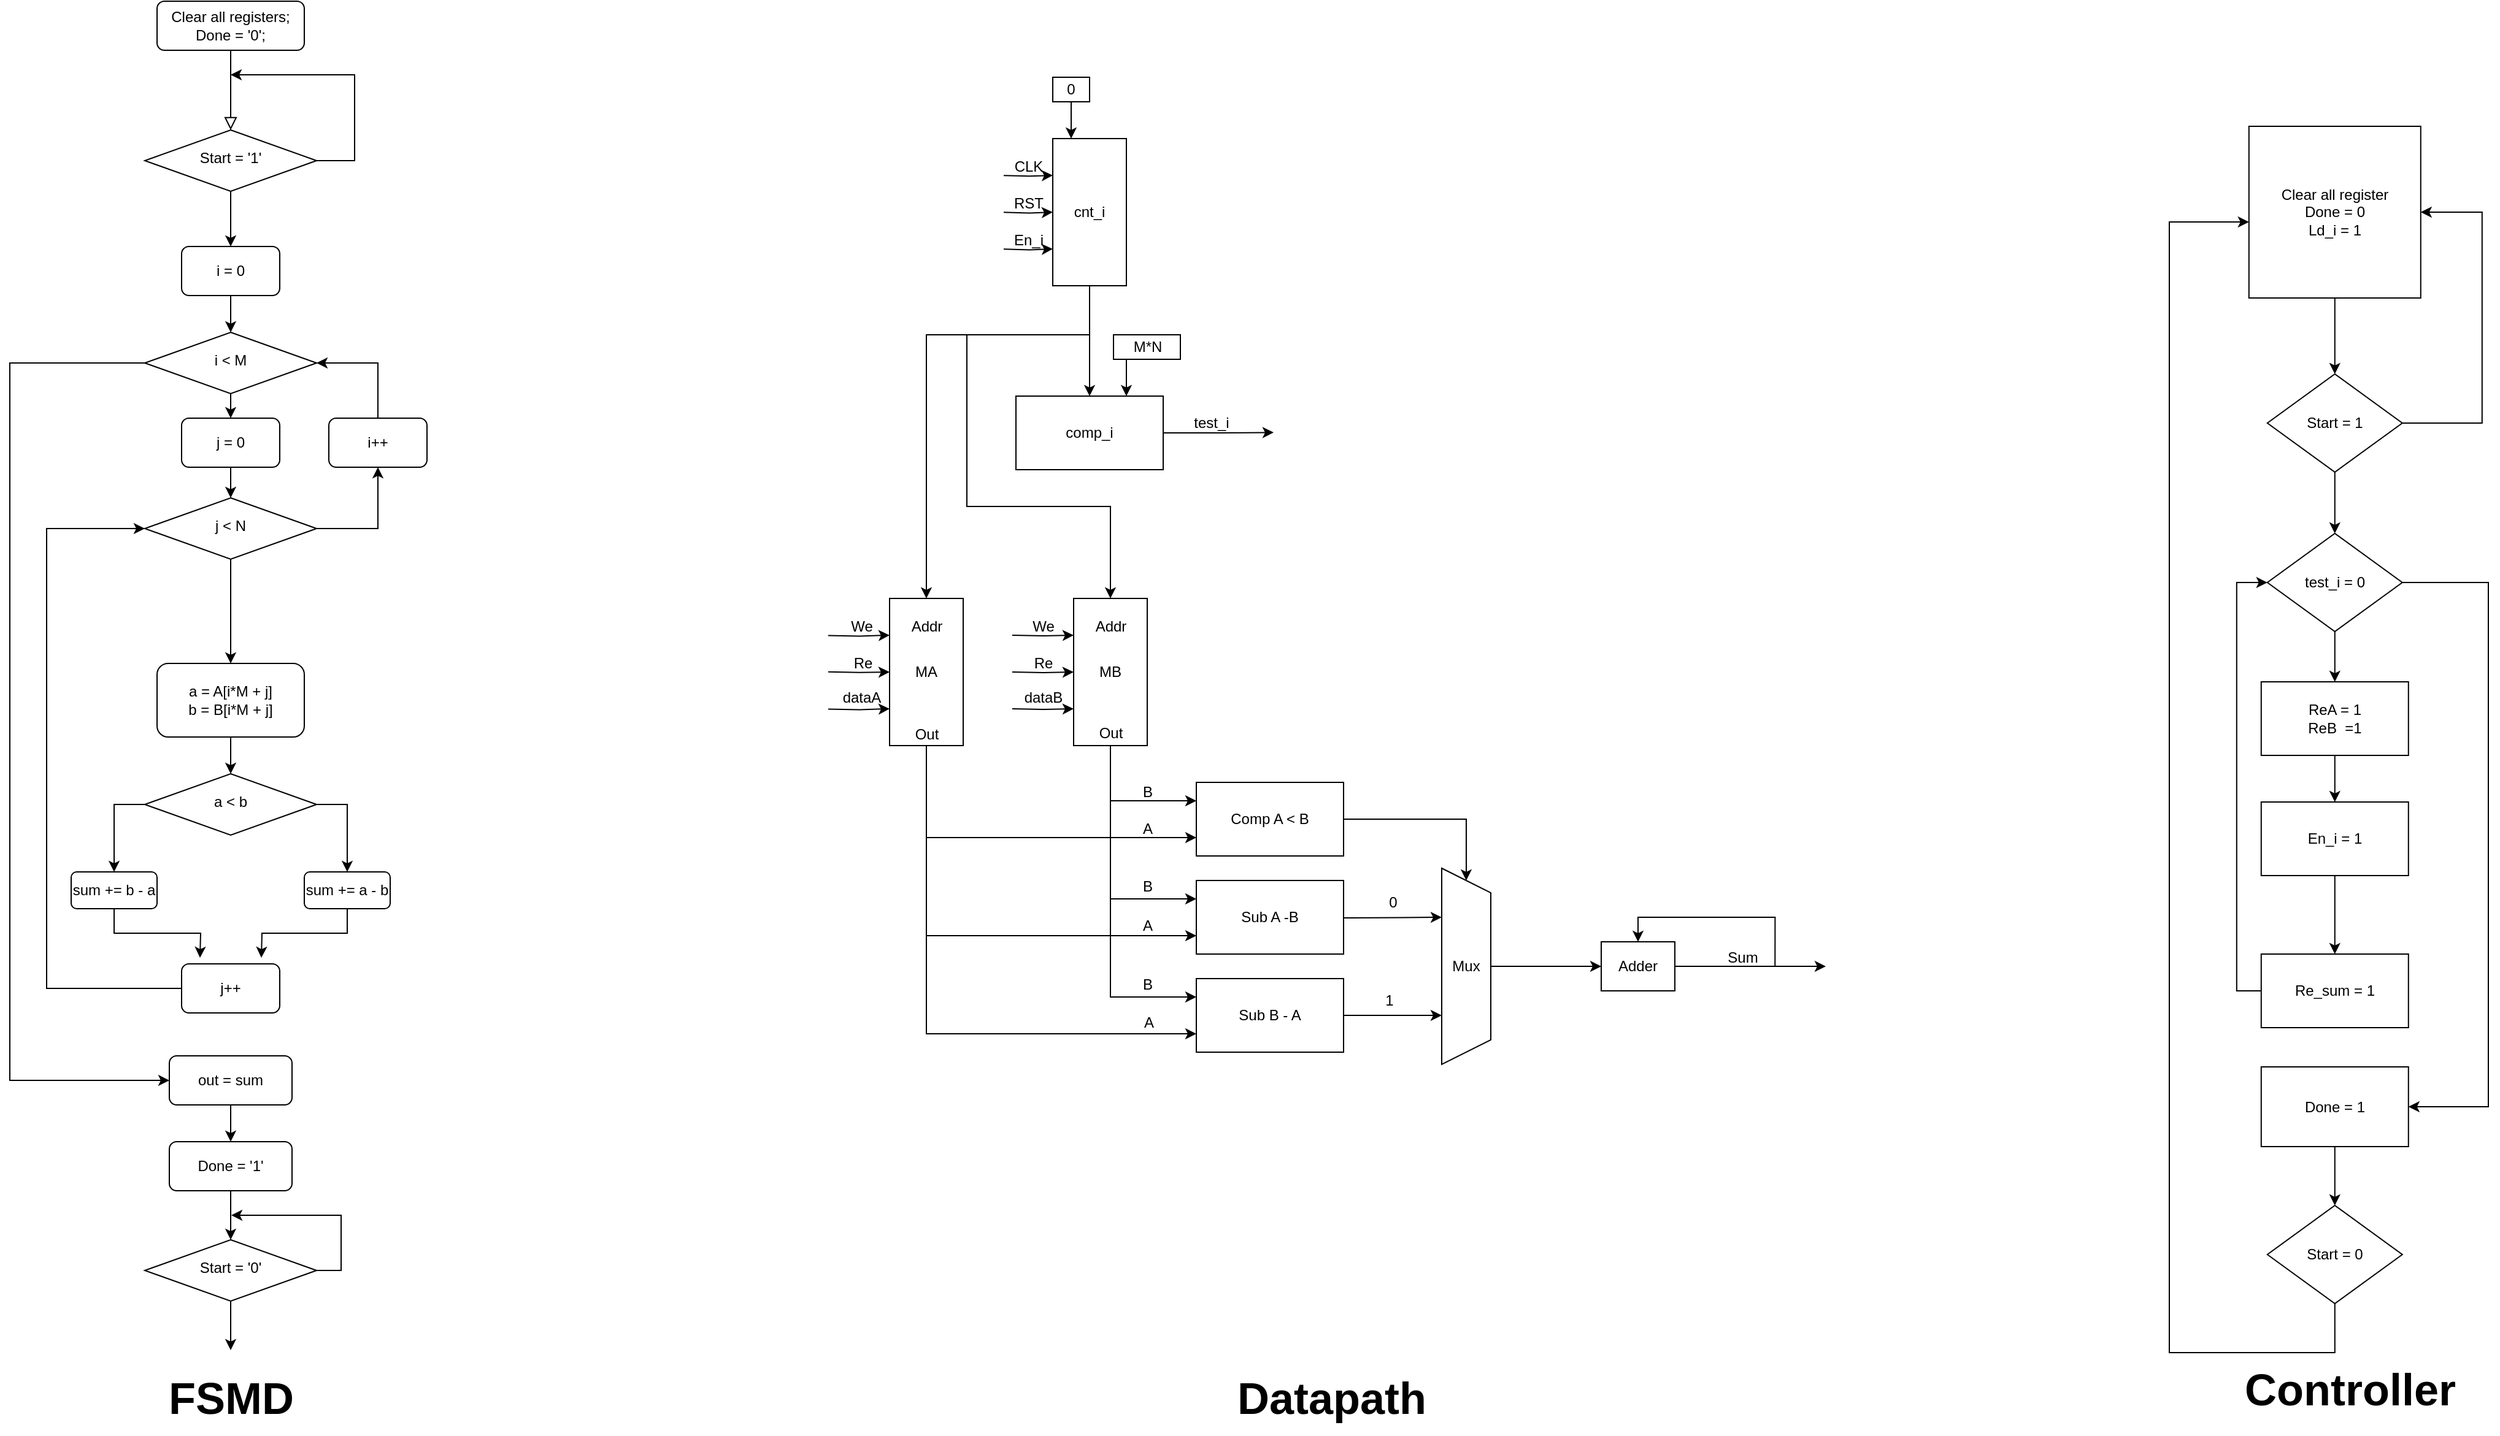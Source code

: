 <mxfile version="24.6.2" type="github">
  <diagram name="Page-1" id="ZhTgzePz68tWejGcZd1n">
    <mxGraphModel dx="3833" dy="-565" grid="1" gridSize="10" guides="1" tooltips="1" connect="1" arrows="1" fold="1" page="1" pageScale="1" pageWidth="827" pageHeight="1169" math="0" shadow="0">
      <root>
        <mxCell id="0" />
        <mxCell id="1" parent="0" />
        <mxCell id="QG8xNEk6O1F_hHiHK5nF-1" style="edgeStyle=orthogonalEdgeStyle;rounded=0;orthogonalLoop=1;jettySize=auto;html=1;exitX=1;exitY=0.5;exitDx=0;exitDy=0;" edge="1" parent="1" source="QG8xNEk6O1F_hHiHK5nF-6" target="QG8xNEk6O1F_hHiHK5nF-8">
          <mxGeometry relative="1" as="geometry" />
        </mxCell>
        <mxCell id="QG8xNEk6O1F_hHiHK5nF-2" style="edgeStyle=orthogonalEdgeStyle;rounded=0;orthogonalLoop=1;jettySize=auto;html=1;exitX=0.25;exitY=1;exitDx=0;exitDy=0;entryX=0.25;entryY=1;entryDx=0;entryDy=0;" edge="1" parent="1" target="QG8xNEk6O1F_hHiHK5nF-6">
          <mxGeometry relative="1" as="geometry">
            <mxPoint x="970" y="2480.143" as="sourcePoint" />
          </mxGeometry>
        </mxCell>
        <mxCell id="QG8xNEk6O1F_hHiHK5nF-3" style="edgeStyle=orthogonalEdgeStyle;rounded=0;orthogonalLoop=1;jettySize=auto;html=1;exitX=0.5;exitY=1;exitDx=0;exitDy=0;entryX=0.5;entryY=1;entryDx=0;entryDy=0;" edge="1" parent="1" target="QG8xNEk6O1F_hHiHK5nF-6">
          <mxGeometry relative="1" as="geometry">
            <mxPoint x="970" y="2510.154" as="sourcePoint" />
          </mxGeometry>
        </mxCell>
        <mxCell id="QG8xNEk6O1F_hHiHK5nF-4" style="edgeStyle=orthogonalEdgeStyle;rounded=0;orthogonalLoop=1;jettySize=auto;html=1;exitX=0.75;exitY=1;exitDx=0;exitDy=0;entryX=0.75;entryY=1;entryDx=0;entryDy=0;" edge="1" parent="1" target="QG8xNEk6O1F_hHiHK5nF-6">
          <mxGeometry relative="1" as="geometry">
            <mxPoint x="970" y="2540.154" as="sourcePoint" />
          </mxGeometry>
        </mxCell>
        <mxCell id="QG8xNEk6O1F_hHiHK5nF-5" style="edgeStyle=orthogonalEdgeStyle;rounded=0;orthogonalLoop=1;jettySize=auto;html=1;exitX=1;exitY=0.5;exitDx=0;exitDy=0;entryX=0;entryY=0.5;entryDx=0;entryDy=0;" edge="1" parent="1" source="QG8xNEk6O1F_hHiHK5nF-6" target="QG8xNEk6O1F_hHiHK5nF-17">
          <mxGeometry relative="1" as="geometry">
            <Array as="points">
              <mxPoint x="1040" y="2610" />
              <mxPoint x="940" y="2610" />
              <mxPoint x="940" y="2750" />
              <mxPoint x="1057" y="2750" />
            </Array>
          </mxGeometry>
        </mxCell>
        <mxCell id="QG8xNEk6O1F_hHiHK5nF-6" value="cnt_i" style="rounded=0;whiteSpace=wrap;html=1;direction=south;" vertex="1" parent="1">
          <mxGeometry x="1010" y="2450" width="60" height="120" as="geometry" />
        </mxCell>
        <mxCell id="QG8xNEk6O1F_hHiHK5nF-7" style="edgeStyle=orthogonalEdgeStyle;rounded=0;orthogonalLoop=1;jettySize=auto;html=1;exitX=1;exitY=0.5;exitDx=0;exitDy=0;" edge="1" parent="1" source="QG8xNEk6O1F_hHiHK5nF-8">
          <mxGeometry relative="1" as="geometry">
            <mxPoint x="1190" y="2689.667" as="targetPoint" />
          </mxGeometry>
        </mxCell>
        <mxCell id="QG8xNEk6O1F_hHiHK5nF-8" value="comp_i" style="rounded=0;whiteSpace=wrap;html=1;" vertex="1" parent="1">
          <mxGeometry x="980" y="2660" width="120" height="60" as="geometry" />
        </mxCell>
        <mxCell id="QG8xNEk6O1F_hHiHK5nF-9" style="edgeStyle=orthogonalEdgeStyle;rounded=0;orthogonalLoop=1;jettySize=auto;html=1;exitX=0.5;exitY=1;exitDx=0;exitDy=0;entryX=0.75;entryY=0;entryDx=0;entryDy=0;" edge="1" parent="1" source="QG8xNEk6O1F_hHiHK5nF-10" target="QG8xNEk6O1F_hHiHK5nF-8">
          <mxGeometry relative="1" as="geometry" />
        </mxCell>
        <mxCell id="QG8xNEk6O1F_hHiHK5nF-10" value="M*N" style="rounded=0;whiteSpace=wrap;html=1;" vertex="1" parent="1">
          <mxGeometry x="1059.5" y="2610" width="54.5" height="20" as="geometry" />
        </mxCell>
        <mxCell id="QG8xNEk6O1F_hHiHK5nF-11" style="edgeStyle=orthogonalEdgeStyle;rounded=0;orthogonalLoop=1;jettySize=auto;html=1;entryX=0.25;entryY=1;entryDx=0;entryDy=0;" edge="1" parent="1" target="QG8xNEk6O1F_hHiHK5nF-17">
          <mxGeometry relative="1" as="geometry">
            <mxPoint x="977" y="2855" as="sourcePoint" />
          </mxGeometry>
        </mxCell>
        <mxCell id="QG8xNEk6O1F_hHiHK5nF-12" style="edgeStyle=orthogonalEdgeStyle;rounded=0;orthogonalLoop=1;jettySize=auto;html=1;entryX=0.5;entryY=1;entryDx=0;entryDy=0;" edge="1" parent="1" target="QG8xNEk6O1F_hHiHK5nF-17">
          <mxGeometry relative="1" as="geometry">
            <mxPoint x="977" y="2885" as="sourcePoint" />
          </mxGeometry>
        </mxCell>
        <mxCell id="QG8xNEk6O1F_hHiHK5nF-13" style="edgeStyle=orthogonalEdgeStyle;rounded=0;orthogonalLoop=1;jettySize=auto;html=1;entryX=0.75;entryY=1;entryDx=0;entryDy=0;" edge="1" parent="1" target="QG8xNEk6O1F_hHiHK5nF-17">
          <mxGeometry relative="1" as="geometry">
            <mxPoint x="977" y="2915" as="sourcePoint" />
          </mxGeometry>
        </mxCell>
        <mxCell id="QG8xNEk6O1F_hHiHK5nF-14" style="edgeStyle=orthogonalEdgeStyle;rounded=0;orthogonalLoop=1;jettySize=auto;html=1;exitX=1;exitY=0.5;exitDx=0;exitDy=0;entryX=0;entryY=0.25;entryDx=0;entryDy=0;" edge="1" parent="1" source="QG8xNEk6O1F_hHiHK5nF-17" target="QG8xNEk6O1F_hHiHK5nF-27">
          <mxGeometry relative="1" as="geometry" />
        </mxCell>
        <mxCell id="QG8xNEk6O1F_hHiHK5nF-15" style="edgeStyle=orthogonalEdgeStyle;rounded=0;orthogonalLoop=1;jettySize=auto;html=1;exitX=1;exitY=0.5;exitDx=0;exitDy=0;entryX=0;entryY=0.25;entryDx=0;entryDy=0;" edge="1" parent="1" source="QG8xNEk6O1F_hHiHK5nF-17" target="QG8xNEk6O1F_hHiHK5nF-31">
          <mxGeometry relative="1" as="geometry" />
        </mxCell>
        <mxCell id="QG8xNEk6O1F_hHiHK5nF-16" style="edgeStyle=orthogonalEdgeStyle;rounded=0;orthogonalLoop=1;jettySize=auto;html=1;exitX=1;exitY=0.5;exitDx=0;exitDy=0;entryX=0;entryY=0.25;entryDx=0;entryDy=0;" edge="1" parent="1" source="QG8xNEk6O1F_hHiHK5nF-17" target="QG8xNEk6O1F_hHiHK5nF-33">
          <mxGeometry relative="1" as="geometry" />
        </mxCell>
        <mxCell id="QG8xNEk6O1F_hHiHK5nF-17" value="MB" style="rounded=0;whiteSpace=wrap;html=1;direction=south;" vertex="1" parent="1">
          <mxGeometry x="1027" y="2825" width="60" height="120" as="geometry" />
        </mxCell>
        <mxCell id="QG8xNEk6O1F_hHiHK5nF-18" style="edgeStyle=orthogonalEdgeStyle;rounded=0;orthogonalLoop=1;jettySize=auto;html=1;exitX=0.75;exitY=1;exitDx=0;exitDy=0;entryX=0.75;entryY=1;entryDx=0;entryDy=0;" edge="1" parent="1" target="QG8xNEk6O1F_hHiHK5nF-25">
          <mxGeometry relative="1" as="geometry">
            <mxPoint x="827" y="2915.194" as="sourcePoint" />
          </mxGeometry>
        </mxCell>
        <mxCell id="QG8xNEk6O1F_hHiHK5nF-19" style="edgeStyle=orthogonalEdgeStyle;rounded=0;orthogonalLoop=1;jettySize=auto;html=1;exitX=0.5;exitY=1;exitDx=0;exitDy=0;entryX=0.5;entryY=1;entryDx=0;entryDy=0;" edge="1" parent="1" target="QG8xNEk6O1F_hHiHK5nF-25">
          <mxGeometry relative="1" as="geometry">
            <mxPoint x="827" y="2884.871" as="sourcePoint" />
          </mxGeometry>
        </mxCell>
        <mxCell id="QG8xNEk6O1F_hHiHK5nF-20" style="edgeStyle=orthogonalEdgeStyle;rounded=0;orthogonalLoop=1;jettySize=auto;html=1;exitX=0.25;exitY=1;exitDx=0;exitDy=0;entryX=0.25;entryY=1;entryDx=0;entryDy=0;" edge="1" parent="1" target="QG8xNEk6O1F_hHiHK5nF-25">
          <mxGeometry relative="1" as="geometry">
            <mxPoint x="827" y="2855.194" as="sourcePoint" />
          </mxGeometry>
        </mxCell>
        <mxCell id="QG8xNEk6O1F_hHiHK5nF-21" style="edgeStyle=orthogonalEdgeStyle;rounded=0;orthogonalLoop=1;jettySize=auto;html=1;exitX=1;exitY=0.5;exitDx=0;exitDy=0;entryX=0;entryY=0.75;entryDx=0;entryDy=0;" edge="1" parent="1" source="QG8xNEk6O1F_hHiHK5nF-25" target="QG8xNEk6O1F_hHiHK5nF-27">
          <mxGeometry relative="1" as="geometry" />
        </mxCell>
        <mxCell id="QG8xNEk6O1F_hHiHK5nF-22" style="edgeStyle=orthogonalEdgeStyle;rounded=0;orthogonalLoop=1;jettySize=auto;html=1;exitX=1;exitY=0.5;exitDx=0;exitDy=0;entryX=0;entryY=0.75;entryDx=0;entryDy=0;" edge="1" parent="1" source="QG8xNEk6O1F_hHiHK5nF-25" target="QG8xNEk6O1F_hHiHK5nF-31">
          <mxGeometry relative="1" as="geometry" />
        </mxCell>
        <mxCell id="QG8xNEk6O1F_hHiHK5nF-23" style="edgeStyle=orthogonalEdgeStyle;rounded=0;orthogonalLoop=1;jettySize=auto;html=1;exitX=1;exitY=0.5;exitDx=0;exitDy=0;entryX=0;entryY=0.75;entryDx=0;entryDy=0;" edge="1" parent="1" source="QG8xNEk6O1F_hHiHK5nF-25" target="QG8xNEk6O1F_hHiHK5nF-33">
          <mxGeometry relative="1" as="geometry" />
        </mxCell>
        <mxCell id="QG8xNEk6O1F_hHiHK5nF-24" style="edgeStyle=orthogonalEdgeStyle;rounded=0;orthogonalLoop=1;jettySize=auto;html=1;exitX=1;exitY=0.5;exitDx=0;exitDy=0;entryX=0;entryY=0.5;entryDx=0;entryDy=0;" edge="1" parent="1" source="QG8xNEk6O1F_hHiHK5nF-6" target="QG8xNEk6O1F_hHiHK5nF-25">
          <mxGeometry relative="1" as="geometry">
            <Array as="points">
              <mxPoint x="1040" y="2610" />
              <mxPoint x="907" y="2610" />
            </Array>
          </mxGeometry>
        </mxCell>
        <mxCell id="QG8xNEk6O1F_hHiHK5nF-25" value="MA" style="rounded=0;whiteSpace=wrap;html=1;direction=south;" vertex="1" parent="1">
          <mxGeometry x="877" y="2825" width="60" height="120" as="geometry" />
        </mxCell>
        <mxCell id="QG8xNEk6O1F_hHiHK5nF-26" style="edgeStyle=orthogonalEdgeStyle;rounded=0;orthogonalLoop=1;jettySize=auto;html=1;exitX=1;exitY=0.5;exitDx=0;exitDy=0;" edge="1" parent="1" source="QG8xNEk6O1F_hHiHK5nF-27" target="QG8xNEk6O1F_hHiHK5nF-35">
          <mxGeometry relative="1" as="geometry" />
        </mxCell>
        <mxCell id="QG8xNEk6O1F_hHiHK5nF-27" value="Comp A &amp;lt; B" style="rounded=0;whiteSpace=wrap;html=1;" vertex="1" parent="1">
          <mxGeometry x="1127" y="2975" width="120" height="60" as="geometry" />
        </mxCell>
        <mxCell id="QG8xNEk6O1F_hHiHK5nF-28" style="edgeStyle=orthogonalEdgeStyle;rounded=0;orthogonalLoop=1;jettySize=auto;html=1;exitX=0.5;exitY=1;exitDx=0;exitDy=0;entryX=0;entryY=0.75;entryDx=0;entryDy=0;" edge="1" parent="1" source="QG8xNEk6O1F_hHiHK5nF-29" target="QG8xNEk6O1F_hHiHK5nF-6">
          <mxGeometry relative="1" as="geometry" />
        </mxCell>
        <mxCell id="QG8xNEk6O1F_hHiHK5nF-29" value="0" style="rounded=0;whiteSpace=wrap;html=1;" vertex="1" parent="1">
          <mxGeometry x="1010" y="2400" width="30" height="20" as="geometry" />
        </mxCell>
        <mxCell id="QG8xNEk6O1F_hHiHK5nF-30" style="edgeStyle=orthogonalEdgeStyle;rounded=0;orthogonalLoop=1;jettySize=auto;html=1;exitX=1;exitY=0.5;exitDx=0;exitDy=0;entryX=0.25;entryY=1;entryDx=0;entryDy=0;" edge="1" parent="1" target="QG8xNEk6O1F_hHiHK5nF-35">
          <mxGeometry relative="1" as="geometry">
            <mxPoint x="1177" y="3085" as="sourcePoint" />
          </mxGeometry>
        </mxCell>
        <mxCell id="QG8xNEk6O1F_hHiHK5nF-31" value="Sub A -B" style="rounded=0;whiteSpace=wrap;html=1;" vertex="1" parent="1">
          <mxGeometry x="1127" y="3055" width="120" height="60" as="geometry" />
        </mxCell>
        <mxCell id="QG8xNEk6O1F_hHiHK5nF-32" style="edgeStyle=orthogonalEdgeStyle;rounded=0;orthogonalLoop=1;jettySize=auto;html=1;exitX=1;exitY=0.5;exitDx=0;exitDy=0;entryX=0.75;entryY=1;entryDx=0;entryDy=0;" edge="1" parent="1" source="QG8xNEk6O1F_hHiHK5nF-33" target="QG8xNEk6O1F_hHiHK5nF-35">
          <mxGeometry relative="1" as="geometry" />
        </mxCell>
        <mxCell id="QG8xNEk6O1F_hHiHK5nF-33" value="Sub B - A" style="rounded=0;whiteSpace=wrap;html=1;" vertex="1" parent="1">
          <mxGeometry x="1127" y="3135" width="120" height="60" as="geometry" />
        </mxCell>
        <mxCell id="QG8xNEk6O1F_hHiHK5nF-34" style="edgeStyle=orthogonalEdgeStyle;rounded=0;orthogonalLoop=1;jettySize=auto;html=1;exitX=0.5;exitY=0;exitDx=0;exitDy=0;entryX=0;entryY=0.5;entryDx=0;entryDy=0;" edge="1" parent="1" source="QG8xNEk6O1F_hHiHK5nF-35" target="QG8xNEk6O1F_hHiHK5nF-37">
          <mxGeometry relative="1" as="geometry" />
        </mxCell>
        <mxCell id="QG8xNEk6O1F_hHiHK5nF-35" value="Mux" style="shape=trapezoid;perimeter=trapezoidPerimeter;whiteSpace=wrap;html=1;fixedSize=1;direction=south;" vertex="1" parent="1">
          <mxGeometry x="1327" y="3045" width="40" height="160" as="geometry" />
        </mxCell>
        <mxCell id="QG8xNEk6O1F_hHiHK5nF-36" style="edgeStyle=orthogonalEdgeStyle;rounded=0;orthogonalLoop=1;jettySize=auto;html=1;exitX=1;exitY=0.5;exitDx=0;exitDy=0;" edge="1" parent="1" source="QG8xNEk6O1F_hHiHK5nF-37">
          <mxGeometry relative="1" as="geometry">
            <mxPoint x="1640" y="3125" as="targetPoint" />
          </mxGeometry>
        </mxCell>
        <mxCell id="QG8xNEk6O1F_hHiHK5nF-37" value="Adder" style="rounded=0;whiteSpace=wrap;html=1;" vertex="1" parent="1">
          <mxGeometry x="1457" y="3105" width="60" height="40" as="geometry" />
        </mxCell>
        <mxCell id="QG8xNEk6O1F_hHiHK5nF-38" value="CLK" style="text;html=1;align=center;verticalAlign=middle;resizable=0;points=[];autosize=1;strokeColor=none;fillColor=none;" vertex="1" parent="1">
          <mxGeometry x="965" y="2458" width="50" height="30" as="geometry" />
        </mxCell>
        <mxCell id="QG8xNEk6O1F_hHiHK5nF-39" value="RST" style="text;html=1;align=center;verticalAlign=middle;resizable=0;points=[];autosize=1;strokeColor=none;fillColor=none;" vertex="1" parent="1">
          <mxGeometry x="965" y="2488" width="50" height="30" as="geometry" />
        </mxCell>
        <mxCell id="QG8xNEk6O1F_hHiHK5nF-40" value="We" style="text;html=1;align=center;verticalAlign=middle;resizable=0;points=[];autosize=1;strokeColor=none;fillColor=none;" vertex="1" parent="1">
          <mxGeometry x="834" y="2833" width="40" height="30" as="geometry" />
        </mxCell>
        <mxCell id="QG8xNEk6O1F_hHiHK5nF-41" value="Re" style="text;html=1;align=center;verticalAlign=middle;resizable=0;points=[];autosize=1;strokeColor=none;fillColor=none;" vertex="1" parent="1">
          <mxGeometry x="835" y="2863" width="40" height="30" as="geometry" />
        </mxCell>
        <mxCell id="QG8xNEk6O1F_hHiHK5nF-42" value="We" style="text;html=1;align=center;verticalAlign=middle;resizable=0;points=[];autosize=1;strokeColor=none;fillColor=none;" vertex="1" parent="1">
          <mxGeometry x="982" y="2833" width="40" height="30" as="geometry" />
        </mxCell>
        <mxCell id="QG8xNEk6O1F_hHiHK5nF-43" value="Re" style="text;html=1;align=center;verticalAlign=middle;resizable=0;points=[];autosize=1;strokeColor=none;fillColor=none;" vertex="1" parent="1">
          <mxGeometry x="982" y="2863" width="40" height="30" as="geometry" />
        </mxCell>
        <mxCell id="QG8xNEk6O1F_hHiHK5nF-44" value="0" style="text;html=1;align=center;verticalAlign=middle;resizable=0;points=[];autosize=1;strokeColor=none;fillColor=none;" vertex="1" parent="1">
          <mxGeometry x="1272" y="3058" width="30" height="30" as="geometry" />
        </mxCell>
        <mxCell id="QG8xNEk6O1F_hHiHK5nF-45" value="1" style="text;html=1;align=center;verticalAlign=middle;resizable=0;points=[];autosize=1;strokeColor=none;fillColor=none;" vertex="1" parent="1">
          <mxGeometry x="1269" y="3138" width="30" height="30" as="geometry" />
        </mxCell>
        <mxCell id="QG8xNEk6O1F_hHiHK5nF-46" value="B" style="text;html=1;align=center;verticalAlign=middle;resizable=0;points=[];autosize=1;strokeColor=none;fillColor=none;" vertex="1" parent="1">
          <mxGeometry x="1072" y="2968" width="30" height="30" as="geometry" />
        </mxCell>
        <mxCell id="QG8xNEk6O1F_hHiHK5nF-47" value="A" style="text;html=1;align=center;verticalAlign=middle;resizable=0;points=[];autosize=1;strokeColor=none;fillColor=none;" vertex="1" parent="1">
          <mxGeometry x="1072" y="2998" width="30" height="30" as="geometry" />
        </mxCell>
        <mxCell id="QG8xNEk6O1F_hHiHK5nF-48" value="B" style="text;html=1;align=center;verticalAlign=middle;resizable=0;points=[];autosize=1;strokeColor=none;fillColor=none;" vertex="1" parent="1">
          <mxGeometry x="1072" y="3045" width="30" height="30" as="geometry" />
        </mxCell>
        <mxCell id="QG8xNEk6O1F_hHiHK5nF-49" value="A" style="text;html=1;align=center;verticalAlign=middle;resizable=0;points=[];autosize=1;strokeColor=none;fillColor=none;" vertex="1" parent="1">
          <mxGeometry x="1072" y="3077" width="30" height="30" as="geometry" />
        </mxCell>
        <mxCell id="QG8xNEk6O1F_hHiHK5nF-50" value="B" style="text;html=1;align=center;verticalAlign=middle;resizable=0;points=[];autosize=1;strokeColor=none;fillColor=none;" vertex="1" parent="1">
          <mxGeometry x="1072" y="3125" width="30" height="30" as="geometry" />
        </mxCell>
        <mxCell id="QG8xNEk6O1F_hHiHK5nF-51" value="A" style="text;html=1;align=center;verticalAlign=middle;resizable=0;points=[];autosize=1;strokeColor=none;fillColor=none;" vertex="1" parent="1">
          <mxGeometry x="1073" y="3156" width="30" height="30" as="geometry" />
        </mxCell>
        <mxCell id="QG8xNEk6O1F_hHiHK5nF-52" value="Sum" style="text;html=1;align=center;verticalAlign=middle;resizable=0;points=[];autosize=1;strokeColor=none;fillColor=none;" vertex="1" parent="1">
          <mxGeometry x="1547" y="3103" width="50" height="30" as="geometry" />
        </mxCell>
        <mxCell id="QG8xNEk6O1F_hHiHK5nF-53" value="dataA" style="text;html=1;align=center;verticalAlign=middle;resizable=0;points=[];autosize=1;strokeColor=none;fillColor=none;" vertex="1" parent="1">
          <mxGeometry x="829" y="2891" width="50" height="30" as="geometry" />
        </mxCell>
        <mxCell id="QG8xNEk6O1F_hHiHK5nF-54" value="dataB" style="text;html=1;align=center;verticalAlign=middle;resizable=0;points=[];autosize=1;strokeColor=none;fillColor=none;" vertex="1" parent="1">
          <mxGeometry x="977" y="2891" width="50" height="30" as="geometry" />
        </mxCell>
        <mxCell id="QG8xNEk6O1F_hHiHK5nF-55" value="En_i" style="text;html=1;align=center;verticalAlign=middle;resizable=0;points=[];autosize=1;strokeColor=none;fillColor=none;" vertex="1" parent="1">
          <mxGeometry x="965" y="2518" width="50" height="30" as="geometry" />
        </mxCell>
        <mxCell id="QG8xNEk6O1F_hHiHK5nF-56" value="test_i" style="text;html=1;align=center;verticalAlign=middle;resizable=0;points=[];autosize=1;strokeColor=none;fillColor=none;" vertex="1" parent="1">
          <mxGeometry x="1114" y="2667" width="50" height="30" as="geometry" />
        </mxCell>
        <mxCell id="QG8xNEk6O1F_hHiHK5nF-57" value="Addr" style="text;html=1;align=center;verticalAlign=middle;resizable=0;points=[];autosize=1;strokeColor=none;fillColor=none;" vertex="1" parent="1">
          <mxGeometry x="882" y="2833" width="50" height="30" as="geometry" />
        </mxCell>
        <mxCell id="QG8xNEk6O1F_hHiHK5nF-58" value="Addr" style="text;html=1;align=center;verticalAlign=middle;resizable=0;points=[];autosize=1;strokeColor=none;fillColor=none;" vertex="1" parent="1">
          <mxGeometry x="1032" y="2833" width="50" height="30" as="geometry" />
        </mxCell>
        <mxCell id="QG8xNEk6O1F_hHiHK5nF-59" value="Out" style="text;html=1;align=center;verticalAlign=middle;resizable=0;points=[];autosize=1;strokeColor=none;fillColor=none;" vertex="1" parent="1">
          <mxGeometry x="887" y="2921" width="40" height="30" as="geometry" />
        </mxCell>
        <mxCell id="QG8xNEk6O1F_hHiHK5nF-60" value="Out" style="text;html=1;align=center;verticalAlign=middle;resizable=0;points=[];autosize=1;strokeColor=none;fillColor=none;" vertex="1" parent="1">
          <mxGeometry x="1037" y="2920" width="40" height="30" as="geometry" />
        </mxCell>
        <mxCell id="QG8xNEk6O1F_hHiHK5nF-61" style="edgeStyle=orthogonalEdgeStyle;rounded=0;orthogonalLoop=1;jettySize=auto;html=1;exitX=0.5;exitY=1;exitDx=0;exitDy=0;entryX=0.5;entryY=0;entryDx=0;entryDy=0;" edge="1" parent="1" source="QG8xNEk6O1F_hHiHK5nF-62" target="QG8xNEk6O1F_hHiHK5nF-65">
          <mxGeometry relative="1" as="geometry" />
        </mxCell>
        <mxCell id="QG8xNEk6O1F_hHiHK5nF-62" value="Clear all register&lt;div&gt;Done = 0&lt;/div&gt;&lt;div&gt;Ld_i = 1&lt;/div&gt;" style="whiteSpace=wrap;html=1;aspect=fixed;" vertex="1" parent="1">
          <mxGeometry x="1984.89" y="2440" width="140" height="140" as="geometry" />
        </mxCell>
        <mxCell id="QG8xNEk6O1F_hHiHK5nF-63" style="edgeStyle=orthogonalEdgeStyle;rounded=0;orthogonalLoop=1;jettySize=auto;html=1;exitX=0.5;exitY=1;exitDx=0;exitDy=0;entryX=0.5;entryY=0;entryDx=0;entryDy=0;" edge="1" parent="1" source="QG8xNEk6O1F_hHiHK5nF-65" target="QG8xNEk6O1F_hHiHK5nF-68">
          <mxGeometry relative="1" as="geometry" />
        </mxCell>
        <mxCell id="QG8xNEk6O1F_hHiHK5nF-64" style="edgeStyle=orthogonalEdgeStyle;rounded=0;orthogonalLoop=1;jettySize=auto;html=1;exitX=1;exitY=0.5;exitDx=0;exitDy=0;entryX=1;entryY=0.5;entryDx=0;entryDy=0;" edge="1" parent="1" source="QG8xNEk6O1F_hHiHK5nF-65" target="QG8xNEk6O1F_hHiHK5nF-62">
          <mxGeometry relative="1" as="geometry">
            <Array as="points">
              <mxPoint x="2174.89" y="2682" />
              <mxPoint x="2174.89" y="2510" />
            </Array>
          </mxGeometry>
        </mxCell>
        <mxCell id="QG8xNEk6O1F_hHiHK5nF-65" value="Start = 1" style="rhombus;whiteSpace=wrap;html=1;" vertex="1" parent="1">
          <mxGeometry x="1999.89" y="2642" width="110" height="80" as="geometry" />
        </mxCell>
        <mxCell id="QG8xNEk6O1F_hHiHK5nF-66" style="edgeStyle=orthogonalEdgeStyle;rounded=0;orthogonalLoop=1;jettySize=auto;html=1;exitX=0.5;exitY=1;exitDx=0;exitDy=0;entryX=0.5;entryY=0;entryDx=0;entryDy=0;" edge="1" parent="1" source="QG8xNEk6O1F_hHiHK5nF-68" target="QG8xNEk6O1F_hHiHK5nF-70">
          <mxGeometry relative="1" as="geometry">
            <mxPoint x="2054.89" y="2877" as="targetPoint" />
          </mxGeometry>
        </mxCell>
        <mxCell id="QG8xNEk6O1F_hHiHK5nF-67" style="edgeStyle=orthogonalEdgeStyle;rounded=0;orthogonalLoop=1;jettySize=auto;html=1;exitX=1;exitY=0.5;exitDx=0;exitDy=0;entryX=1;entryY=0.5;entryDx=0;entryDy=0;" edge="1" parent="1" source="QG8xNEk6O1F_hHiHK5nF-68" target="QG8xNEk6O1F_hHiHK5nF-74">
          <mxGeometry relative="1" as="geometry">
            <Array as="points">
              <mxPoint x="2180" y="2812" />
              <mxPoint x="2180" y="3240" />
            </Array>
            <mxPoint x="2109.89" y="2862" as="sourcePoint" />
          </mxGeometry>
        </mxCell>
        <mxCell id="QG8xNEk6O1F_hHiHK5nF-68" value="test_i = 0" style="rhombus;whiteSpace=wrap;html=1;" vertex="1" parent="1">
          <mxGeometry x="1999.89" y="2772" width="110" height="80" as="geometry" />
        </mxCell>
        <mxCell id="QG8xNEk6O1F_hHiHK5nF-69" style="edgeStyle=orthogonalEdgeStyle;rounded=0;orthogonalLoop=1;jettySize=auto;html=1;exitX=0.5;exitY=1;exitDx=0;exitDy=0;entryX=0.5;entryY=0;entryDx=0;entryDy=0;" edge="1" parent="1" source="QG8xNEk6O1F_hHiHK5nF-70" target="QG8xNEk6O1F_hHiHK5nF-76">
          <mxGeometry relative="1" as="geometry" />
        </mxCell>
        <mxCell id="QG8xNEk6O1F_hHiHK5nF-70" value="ReA = 1&lt;div&gt;ReB&amp;nbsp; =1&lt;br&gt;&lt;/div&gt;" style="rounded=0;whiteSpace=wrap;html=1;" vertex="1" parent="1">
          <mxGeometry x="1994.89" y="2893" width="120" height="60" as="geometry" />
        </mxCell>
        <mxCell id="QG8xNEk6O1F_hHiHK5nF-71" style="edgeStyle=orthogonalEdgeStyle;rounded=0;orthogonalLoop=1;jettySize=auto;html=1;exitX=0.5;exitY=1;exitDx=0;exitDy=0;" edge="1" parent="1" source="QG8xNEk6O1F_hHiHK5nF-72">
          <mxGeometry relative="1" as="geometry">
            <mxPoint x="1984.89" y="2518" as="targetPoint" />
            <Array as="points">
              <mxPoint x="2055" y="3440" />
              <mxPoint x="1920" y="3440" />
              <mxPoint x="1920" y="2518" />
            </Array>
          </mxGeometry>
        </mxCell>
        <mxCell id="QG8xNEk6O1F_hHiHK5nF-72" value="Start = 0" style="rhombus;whiteSpace=wrap;html=1;" vertex="1" parent="1">
          <mxGeometry x="1999.89" y="3320" width="110" height="80" as="geometry" />
        </mxCell>
        <mxCell id="QG8xNEk6O1F_hHiHK5nF-73" style="edgeStyle=orthogonalEdgeStyle;rounded=0;orthogonalLoop=1;jettySize=auto;html=1;exitX=0.5;exitY=1;exitDx=0;exitDy=0;entryX=0.5;entryY=0;entryDx=0;entryDy=0;" edge="1" parent="1" source="QG8xNEk6O1F_hHiHK5nF-74" target="QG8xNEk6O1F_hHiHK5nF-72">
          <mxGeometry relative="1" as="geometry" />
        </mxCell>
        <mxCell id="QG8xNEk6O1F_hHiHK5nF-74" value="Done = 1" style="rounded=0;whiteSpace=wrap;html=1;" vertex="1" parent="1">
          <mxGeometry x="1994.89" y="3207" width="120" height="65" as="geometry" />
        </mxCell>
        <mxCell id="QG8xNEk6O1F_hHiHK5nF-75" style="edgeStyle=orthogonalEdgeStyle;rounded=0;orthogonalLoop=1;jettySize=auto;html=1;exitX=0.5;exitY=1;exitDx=0;exitDy=0;entryX=0.5;entryY=0;entryDx=0;entryDy=0;" edge="1" parent="1" source="QG8xNEk6O1F_hHiHK5nF-76" target="QG8xNEk6O1F_hHiHK5nF-79">
          <mxGeometry relative="1" as="geometry">
            <mxPoint x="2055" y="3110" as="targetPoint" />
          </mxGeometry>
        </mxCell>
        <mxCell id="QG8xNEk6O1F_hHiHK5nF-76" value="En_i = 1" style="rounded=0;whiteSpace=wrap;html=1;" vertex="1" parent="1">
          <mxGeometry x="1994.89" y="2991" width="120" height="60" as="geometry" />
        </mxCell>
        <mxCell id="QG8xNEk6O1F_hHiHK5nF-77" style="edgeStyle=orthogonalEdgeStyle;rounded=0;orthogonalLoop=1;jettySize=auto;html=1;exitX=0.5;exitY=1;exitDx=0;exitDy=0;entryX=0.5;entryY=0;entryDx=0;entryDy=0;" edge="1" parent="1" target="QG8xNEk6O1F_hHiHK5nF-79">
          <mxGeometry relative="1" as="geometry">
            <mxPoint x="2054.89" y="3140" as="sourcePoint" />
          </mxGeometry>
        </mxCell>
        <mxCell id="QG8xNEk6O1F_hHiHK5nF-78" style="edgeStyle=orthogonalEdgeStyle;rounded=0;orthogonalLoop=1;jettySize=auto;html=1;exitX=0;exitY=0.5;exitDx=0;exitDy=0;entryX=0;entryY=0.5;entryDx=0;entryDy=0;" edge="1" parent="1" source="QG8xNEk6O1F_hHiHK5nF-79" target="QG8xNEk6O1F_hHiHK5nF-68">
          <mxGeometry relative="1" as="geometry" />
        </mxCell>
        <mxCell id="QG8xNEk6O1F_hHiHK5nF-79" value="Re_sum = 1" style="rounded=0;whiteSpace=wrap;html=1;" vertex="1" parent="1">
          <mxGeometry x="1994.89" y="3115" width="120" height="60" as="geometry" />
        </mxCell>
        <mxCell id="QG8xNEk6O1F_hHiHK5nF-80" style="edgeStyle=orthogonalEdgeStyle;rounded=0;orthogonalLoop=1;jettySize=auto;html=1;exitX=1.033;exitY=0.734;exitDx=0;exitDy=0;entryX=0.5;entryY=0;entryDx=0;entryDy=0;exitPerimeter=0;" edge="1" parent="1" source="QG8xNEk6O1F_hHiHK5nF-52" target="QG8xNEk6O1F_hHiHK5nF-37">
          <mxGeometry relative="1" as="geometry">
            <Array as="points">
              <mxPoint x="1599" y="3085" />
              <mxPoint x="1487" y="3085" />
            </Array>
          </mxGeometry>
        </mxCell>
        <mxCell id="QG8xNEk6O1F_hHiHK5nF-81" value="" style="rounded=0;html=1;jettySize=auto;orthogonalLoop=1;fontSize=11;endArrow=block;endFill=0;endSize=8;strokeWidth=1;shadow=0;labelBackgroundColor=none;edgeStyle=orthogonalEdgeStyle;" edge="1" parent="1" source="QG8xNEk6O1F_hHiHK5nF-82" target="QG8xNEk6O1F_hHiHK5nF-85">
          <mxGeometry relative="1" as="geometry" />
        </mxCell>
        <mxCell id="QG8xNEk6O1F_hHiHK5nF-82" value="Clear all registers;&lt;div&gt;Done = &#39;0&#39;;&lt;/div&gt;" style="rounded=1;whiteSpace=wrap;html=1;fontSize=12;glass=0;strokeWidth=1;shadow=0;" vertex="1" parent="1">
          <mxGeometry x="280" y="2338" width="120" height="40" as="geometry" />
        </mxCell>
        <mxCell id="QG8xNEk6O1F_hHiHK5nF-83" style="edgeStyle=orthogonalEdgeStyle;rounded=0;orthogonalLoop=1;jettySize=auto;html=1;exitX=0.5;exitY=1;exitDx=0;exitDy=0;entryX=0.5;entryY=0;entryDx=0;entryDy=0;" edge="1" parent="1" source="QG8xNEk6O1F_hHiHK5nF-85" target="QG8xNEk6O1F_hHiHK5nF-87">
          <mxGeometry relative="1" as="geometry" />
        </mxCell>
        <mxCell id="QG8xNEk6O1F_hHiHK5nF-84" style="edgeStyle=orthogonalEdgeStyle;rounded=0;orthogonalLoop=1;jettySize=auto;html=1;exitX=1;exitY=0.5;exitDx=0;exitDy=0;" edge="1" parent="1" source="QG8xNEk6O1F_hHiHK5nF-85">
          <mxGeometry relative="1" as="geometry">
            <mxPoint x="340" y="2398" as="targetPoint" />
            <Array as="points">
              <mxPoint x="441" y="2468" />
            </Array>
          </mxGeometry>
        </mxCell>
        <mxCell id="QG8xNEk6O1F_hHiHK5nF-85" value="Start = &#39;1&#39;" style="rhombus;whiteSpace=wrap;html=1;shadow=0;fontFamily=Helvetica;fontSize=12;align=center;strokeWidth=1;spacing=6;spacingTop=-4;" vertex="1" parent="1">
          <mxGeometry x="270" y="2443" width="140" height="50" as="geometry" />
        </mxCell>
        <mxCell id="QG8xNEk6O1F_hHiHK5nF-86" style="edgeStyle=orthogonalEdgeStyle;rounded=0;orthogonalLoop=1;jettySize=auto;html=1;exitX=0.5;exitY=1;exitDx=0;exitDy=0;entryX=0.5;entryY=0;entryDx=0;entryDy=0;" edge="1" parent="1" source="QG8xNEk6O1F_hHiHK5nF-87" target="QG8xNEk6O1F_hHiHK5nF-92">
          <mxGeometry relative="1" as="geometry" />
        </mxCell>
        <mxCell id="QG8xNEk6O1F_hHiHK5nF-87" value="i = 0" style="rounded=1;whiteSpace=wrap;html=1;" vertex="1" parent="1">
          <mxGeometry x="300" y="2538" width="80" height="40" as="geometry" />
        </mxCell>
        <mxCell id="QG8xNEk6O1F_hHiHK5nF-88" style="edgeStyle=orthogonalEdgeStyle;rounded=0;orthogonalLoop=1;jettySize=auto;html=1;exitX=0.5;exitY=1;exitDx=0;exitDy=0;entryX=0.5;entryY=0;entryDx=0;entryDy=0;" edge="1" parent="1" source="QG8xNEk6O1F_hHiHK5nF-89" target="QG8xNEk6O1F_hHiHK5nF-95">
          <mxGeometry relative="1" as="geometry" />
        </mxCell>
        <mxCell id="QG8xNEk6O1F_hHiHK5nF-89" value="a = A[i*M + j]&lt;div&gt;b = B[i*M + j]&lt;/div&gt;" style="rounded=1;whiteSpace=wrap;html=1;" vertex="1" parent="1">
          <mxGeometry x="280" y="2878" width="120" height="60" as="geometry" />
        </mxCell>
        <mxCell id="QG8xNEk6O1F_hHiHK5nF-90" style="edgeStyle=orthogonalEdgeStyle;rounded=0;orthogonalLoop=1;jettySize=auto;html=1;exitX=0.5;exitY=1;exitDx=0;exitDy=0;entryX=0.5;entryY=0;entryDx=0;entryDy=0;" edge="1" parent="1" source="QG8xNEk6O1F_hHiHK5nF-92" target="QG8xNEk6O1F_hHiHK5nF-108">
          <mxGeometry relative="1" as="geometry" />
        </mxCell>
        <mxCell id="QG8xNEk6O1F_hHiHK5nF-91" style="edgeStyle=orthogonalEdgeStyle;rounded=0;orthogonalLoop=1;jettySize=auto;html=1;exitX=0;exitY=0.5;exitDx=0;exitDy=0;entryX=0;entryY=0.5;entryDx=0;entryDy=0;" edge="1" parent="1" source="QG8xNEk6O1F_hHiHK5nF-92" target="QG8xNEk6O1F_hHiHK5nF-101">
          <mxGeometry relative="1" as="geometry">
            <Array as="points">
              <mxPoint x="160" y="2633" />
              <mxPoint x="160" y="3218" />
            </Array>
          </mxGeometry>
        </mxCell>
        <mxCell id="QG8xNEk6O1F_hHiHK5nF-92" value="i &amp;lt; M" style="rhombus;whiteSpace=wrap;html=1;shadow=0;fontFamily=Helvetica;fontSize=12;align=center;strokeWidth=1;spacing=6;spacingTop=-4;" vertex="1" parent="1">
          <mxGeometry x="270" y="2608" width="140" height="50" as="geometry" />
        </mxCell>
        <mxCell id="QG8xNEk6O1F_hHiHK5nF-93" style="edgeStyle=orthogonalEdgeStyle;rounded=0;orthogonalLoop=1;jettySize=auto;html=1;exitX=1;exitY=0.5;exitDx=0;exitDy=0;entryX=0.5;entryY=0;entryDx=0;entryDy=0;" edge="1" parent="1" source="QG8xNEk6O1F_hHiHK5nF-95" target="QG8xNEk6O1F_hHiHK5nF-99">
          <mxGeometry relative="1" as="geometry" />
        </mxCell>
        <mxCell id="QG8xNEk6O1F_hHiHK5nF-94" style="edgeStyle=orthogonalEdgeStyle;rounded=0;orthogonalLoop=1;jettySize=auto;html=1;exitX=0;exitY=0.5;exitDx=0;exitDy=0;entryX=0.5;entryY=0;entryDx=0;entryDy=0;" edge="1" parent="1" source="QG8xNEk6O1F_hHiHK5nF-95" target="QG8xNEk6O1F_hHiHK5nF-97">
          <mxGeometry relative="1" as="geometry" />
        </mxCell>
        <mxCell id="QG8xNEk6O1F_hHiHK5nF-95" value="a &amp;lt; b" style="rhombus;whiteSpace=wrap;html=1;shadow=0;fontFamily=Helvetica;fontSize=12;align=center;strokeWidth=1;spacing=6;spacingTop=-4;" vertex="1" parent="1">
          <mxGeometry x="270" y="2968" width="140" height="50" as="geometry" />
        </mxCell>
        <mxCell id="QG8xNEk6O1F_hHiHK5nF-96" style="edgeStyle=orthogonalEdgeStyle;rounded=0;orthogonalLoop=1;jettySize=auto;html=1;exitX=0.5;exitY=1;exitDx=0;exitDy=0;entryX=0.25;entryY=0;entryDx=0;entryDy=0;" edge="1" parent="1" source="QG8xNEk6O1F_hHiHK5nF-97">
          <mxGeometry relative="1" as="geometry">
            <mxPoint x="315" y="3118" as="targetPoint" />
          </mxGeometry>
        </mxCell>
        <mxCell id="QG8xNEk6O1F_hHiHK5nF-97" value="sum += b - a" style="rounded=1;whiteSpace=wrap;html=1;" vertex="1" parent="1">
          <mxGeometry x="210" y="3048" width="70" height="30" as="geometry" />
        </mxCell>
        <mxCell id="QG8xNEk6O1F_hHiHK5nF-98" style="edgeStyle=orthogonalEdgeStyle;rounded=0;orthogonalLoop=1;jettySize=auto;html=1;exitX=0.5;exitY=1;exitDx=0;exitDy=0;entryX=0.75;entryY=0;entryDx=0;entryDy=0;" edge="1" parent="1" source="QG8xNEk6O1F_hHiHK5nF-99">
          <mxGeometry relative="1" as="geometry">
            <mxPoint x="365" y="3118" as="targetPoint" />
          </mxGeometry>
        </mxCell>
        <mxCell id="QG8xNEk6O1F_hHiHK5nF-99" value="sum += a - b" style="rounded=1;whiteSpace=wrap;html=1;" vertex="1" parent="1">
          <mxGeometry x="400" y="3048" width="70" height="30" as="geometry" />
        </mxCell>
        <mxCell id="QG8xNEk6O1F_hHiHK5nF-100" style="edgeStyle=orthogonalEdgeStyle;rounded=0;orthogonalLoop=1;jettySize=auto;html=1;exitX=0.5;exitY=1;exitDx=0;exitDy=0;entryX=0.5;entryY=0;entryDx=0;entryDy=0;" edge="1" parent="1" source="QG8xNEk6O1F_hHiHK5nF-101" target="QG8xNEk6O1F_hHiHK5nF-103">
          <mxGeometry relative="1" as="geometry" />
        </mxCell>
        <mxCell id="QG8xNEk6O1F_hHiHK5nF-101" value="out = sum" style="rounded=1;whiteSpace=wrap;html=1;" vertex="1" parent="1">
          <mxGeometry x="290" y="3198" width="100" height="40" as="geometry" />
        </mxCell>
        <mxCell id="QG8xNEk6O1F_hHiHK5nF-102" style="edgeStyle=orthogonalEdgeStyle;rounded=0;orthogonalLoop=1;jettySize=auto;html=1;exitX=0.5;exitY=1;exitDx=0;exitDy=0;entryX=0.5;entryY=0;entryDx=0;entryDy=0;" edge="1" parent="1" source="QG8xNEk6O1F_hHiHK5nF-103" target="QG8xNEk6O1F_hHiHK5nF-106">
          <mxGeometry relative="1" as="geometry" />
        </mxCell>
        <mxCell id="QG8xNEk6O1F_hHiHK5nF-103" value="Done = &#39;1&#39;" style="rounded=1;whiteSpace=wrap;html=1;" vertex="1" parent="1">
          <mxGeometry x="290" y="3268" width="100" height="40" as="geometry" />
        </mxCell>
        <mxCell id="QG8xNEk6O1F_hHiHK5nF-104" style="edgeStyle=orthogonalEdgeStyle;rounded=0;orthogonalLoop=1;jettySize=auto;html=1;exitX=0.5;exitY=1;exitDx=0;exitDy=0;entryX=0.5;entryY=0;entryDx=0;entryDy=0;" edge="1" parent="1" source="QG8xNEk6O1F_hHiHK5nF-106">
          <mxGeometry relative="1" as="geometry">
            <mxPoint x="340" y="3438" as="targetPoint" />
          </mxGeometry>
        </mxCell>
        <mxCell id="QG8xNEk6O1F_hHiHK5nF-105" style="edgeStyle=orthogonalEdgeStyle;rounded=0;orthogonalLoop=1;jettySize=auto;html=1;exitX=1;exitY=0.5;exitDx=0;exitDy=0;" edge="1" parent="1" source="QG8xNEk6O1F_hHiHK5nF-106">
          <mxGeometry relative="1" as="geometry">
            <mxPoint x="340" y="3328" as="targetPoint" />
          </mxGeometry>
        </mxCell>
        <mxCell id="QG8xNEk6O1F_hHiHK5nF-106" value="Start = &#39;0&#39;" style="rhombus;whiteSpace=wrap;html=1;shadow=0;fontFamily=Helvetica;fontSize=12;align=center;strokeWidth=1;spacing=6;spacingTop=-4;" vertex="1" parent="1">
          <mxGeometry x="270" y="3348" width="140" height="50" as="geometry" />
        </mxCell>
        <mxCell id="QG8xNEk6O1F_hHiHK5nF-107" style="edgeStyle=orthogonalEdgeStyle;rounded=0;orthogonalLoop=1;jettySize=auto;html=1;exitX=0.5;exitY=1;exitDx=0;exitDy=0;entryX=0.5;entryY=0;entryDx=0;entryDy=0;" edge="1" parent="1" source="QG8xNEk6O1F_hHiHK5nF-108" target="QG8xNEk6O1F_hHiHK5nF-111">
          <mxGeometry relative="1" as="geometry" />
        </mxCell>
        <mxCell id="QG8xNEk6O1F_hHiHK5nF-108" value="j = 0" style="rounded=1;whiteSpace=wrap;html=1;" vertex="1" parent="1">
          <mxGeometry x="300" y="2678" width="80" height="40" as="geometry" />
        </mxCell>
        <mxCell id="QG8xNEk6O1F_hHiHK5nF-109" style="edgeStyle=orthogonalEdgeStyle;rounded=0;orthogonalLoop=1;jettySize=auto;html=1;exitX=0.5;exitY=1;exitDx=0;exitDy=0;" edge="1" parent="1" source="QG8xNEk6O1F_hHiHK5nF-111" target="QG8xNEk6O1F_hHiHK5nF-89">
          <mxGeometry relative="1" as="geometry">
            <mxPoint x="350" y="2698" as="sourcePoint" />
          </mxGeometry>
        </mxCell>
        <mxCell id="QG8xNEk6O1F_hHiHK5nF-110" style="edgeStyle=orthogonalEdgeStyle;rounded=0;orthogonalLoop=1;jettySize=auto;html=1;exitX=1;exitY=0.5;exitDx=0;exitDy=0;entryX=0.5;entryY=1;entryDx=0;entryDy=0;" edge="1" parent="1" source="QG8xNEk6O1F_hHiHK5nF-111" target="QG8xNEk6O1F_hHiHK5nF-115">
          <mxGeometry relative="1" as="geometry" />
        </mxCell>
        <mxCell id="QG8xNEk6O1F_hHiHK5nF-111" value="j &amp;lt; N" style="rhombus;whiteSpace=wrap;html=1;shadow=0;fontFamily=Helvetica;fontSize=12;align=center;strokeWidth=1;spacing=6;spacingTop=-4;" vertex="1" parent="1">
          <mxGeometry x="270" y="2743" width="140" height="50" as="geometry" />
        </mxCell>
        <mxCell id="QG8xNEk6O1F_hHiHK5nF-112" style="edgeStyle=orthogonalEdgeStyle;rounded=0;orthogonalLoop=1;jettySize=auto;html=1;exitX=0;exitY=0.5;exitDx=0;exitDy=0;entryX=0;entryY=0.5;entryDx=0;entryDy=0;" edge="1" parent="1" source="QG8xNEk6O1F_hHiHK5nF-113" target="QG8xNEk6O1F_hHiHK5nF-111">
          <mxGeometry relative="1" as="geometry">
            <Array as="points">
              <mxPoint x="190" y="3143" />
              <mxPoint x="190" y="2768" />
            </Array>
          </mxGeometry>
        </mxCell>
        <mxCell id="QG8xNEk6O1F_hHiHK5nF-113" value="j++" style="rounded=1;whiteSpace=wrap;html=1;" vertex="1" parent="1">
          <mxGeometry x="300" y="3123" width="80" height="40" as="geometry" />
        </mxCell>
        <mxCell id="QG8xNEk6O1F_hHiHK5nF-114" style="edgeStyle=orthogonalEdgeStyle;rounded=0;orthogonalLoop=1;jettySize=auto;html=1;exitX=0.5;exitY=0;exitDx=0;exitDy=0;entryX=1;entryY=0.5;entryDx=0;entryDy=0;" edge="1" parent="1" source="QG8xNEk6O1F_hHiHK5nF-115" target="QG8xNEk6O1F_hHiHK5nF-92">
          <mxGeometry relative="1" as="geometry" />
        </mxCell>
        <mxCell id="QG8xNEk6O1F_hHiHK5nF-115" value="i++" style="rounded=1;whiteSpace=wrap;html=1;" vertex="1" parent="1">
          <mxGeometry x="420" y="2678" width="80" height="40" as="geometry" />
        </mxCell>
        <mxCell id="QG8xNEk6O1F_hHiHK5nF-116" value="&lt;b&gt;&lt;font style=&quot;font-size: 36px;&quot;&gt;FSMD&lt;/font&gt;&lt;/b&gt;" style="text;html=1;align=center;verticalAlign=middle;resizable=0;points=[];autosize=1;strokeColor=none;fillColor=none;" vertex="1" parent="1">
          <mxGeometry x="275" y="3447" width="130" height="60" as="geometry" />
        </mxCell>
        <mxCell id="QG8xNEk6O1F_hHiHK5nF-117" value="&lt;b&gt;&lt;font style=&quot;font-size: 36px;&quot;&gt;Datapath&lt;/font&gt;&lt;/b&gt;" style="text;html=1;align=center;verticalAlign=middle;resizable=0;points=[];autosize=1;strokeColor=none;fillColor=none;" vertex="1" parent="1">
          <mxGeometry x="1147" y="3447" width="180" height="60" as="geometry" />
        </mxCell>
        <mxCell id="QG8xNEk6O1F_hHiHK5nF-118" value="&lt;b&gt;&lt;font style=&quot;font-size: 36px;&quot;&gt;Controller&lt;/font&gt;&lt;/b&gt;" style="text;html=1;align=center;verticalAlign=middle;resizable=0;points=[];autosize=1;strokeColor=none;fillColor=none;" vertex="1" parent="1">
          <mxGeometry x="1967" y="3440" width="200" height="60" as="geometry" />
        </mxCell>
      </root>
    </mxGraphModel>
  </diagram>
</mxfile>
